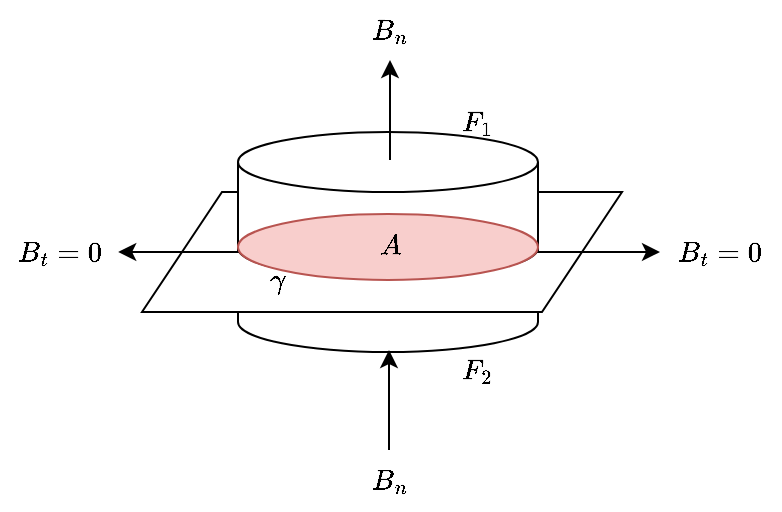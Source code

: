 <mxfile version="20.0.1" type="device"><diagram id="2mDVtJ0IHy_zMzHDAHUP" name="Page-1"><mxGraphModel dx="1002" dy="1967" grid="1" gridSize="10" guides="1" tooltips="1" connect="1" arrows="1" fold="1" page="1" pageScale="1" pageWidth="827" pageHeight="1169" math="1" shadow="0"><root><mxCell id="0"/><mxCell id="1" parent="0"/><mxCell id="AZTJTxp9n3SogX8olT4_-6" value="" style="shape=parallelogram;perimeter=parallelogramPerimeter;whiteSpace=wrap;html=1;fixedSize=1;" vertex="1" parent="1"><mxGeometry x="201" y="90" width="220" height="30" as="geometry"/></mxCell><mxCell id="AZTJTxp9n3SogX8olT4_-8" value="" style="shape=cylinder3;whiteSpace=wrap;html=1;boundedLbl=1;backgroundOutline=1;size=15;" vertex="1" parent="1"><mxGeometry x="229" y="100" width="150" height="70" as="geometry"/></mxCell><mxCell id="AZTJTxp9n3SogX8olT4_-10" value="" style="shape=parallelogram;perimeter=parallelogramPerimeter;whiteSpace=wrap;html=1;fixedSize=1;" vertex="1" parent="1"><mxGeometry x="181" y="120" width="220" height="30" as="geometry"/></mxCell><mxCell id="AZTJTxp9n3SogX8olT4_-4" value="" style="shape=cylinder3;whiteSpace=wrap;html=1;boundedLbl=1;backgroundOutline=1;size=15;" vertex="1" parent="1"><mxGeometry x="229" y="60" width="150" height="73" as="geometry"/></mxCell><mxCell id="AZTJTxp9n3SogX8olT4_-11" value="" style="endArrow=classic;html=1;rounded=0;" edge="1" parent="1"><mxGeometry width="50" height="50" relative="1" as="geometry"><mxPoint x="304.5" y="219" as="sourcePoint"/><mxPoint x="304.5" y="169" as="targetPoint"/></mxGeometry></mxCell><mxCell id="AZTJTxp9n3SogX8olT4_-13" value="" style="endArrow=classic;html=1;rounded=0;" edge="1" parent="1"><mxGeometry width="50" height="50" relative="1" as="geometry"><mxPoint x="305" y="74" as="sourcePoint"/><mxPoint x="305" y="24" as="targetPoint"/></mxGeometry></mxCell><mxCell id="AZTJTxp9n3SogX8olT4_-14" value="" style="endArrow=classic;html=1;rounded=0;exitX=0.905;exitY=0.033;exitDx=0;exitDy=0;exitPerimeter=0;" edge="1" parent="1"><mxGeometry width="50" height="50" relative="1" as="geometry"><mxPoint x="380.1" y="119.99" as="sourcePoint"/><mxPoint x="440" y="120" as="targetPoint"/></mxGeometry></mxCell><mxCell id="AZTJTxp9n3SogX8olT4_-16" value="" style="endArrow=none;html=1;rounded=0;exitX=0.905;exitY=0.033;exitDx=0;exitDy=0;exitPerimeter=0;endFill=0;startArrow=classic;startFill=1;" edge="1" parent="1"><mxGeometry width="50" height="50" relative="1" as="geometry"><mxPoint x="169.1" y="120.0" as="sourcePoint"/><mxPoint x="229" y="120.01" as="targetPoint"/></mxGeometry></mxCell><mxCell id="AZTJTxp9n3SogX8olT4_-17" value="$$B_n$$" style="text;html=1;strokeColor=none;fillColor=none;align=center;verticalAlign=middle;whiteSpace=wrap;rounded=0;" vertex="1" parent="1"><mxGeometry x="275" y="219" width="60" height="30" as="geometry"/></mxCell><mxCell id="AZTJTxp9n3SogX8olT4_-18" value="$$B_n$$" style="text;html=1;strokeColor=none;fillColor=none;align=center;verticalAlign=middle;whiteSpace=wrap;rounded=0;" vertex="1" parent="1"><mxGeometry x="275" y="-6" width="60" height="30" as="geometry"/></mxCell><mxCell id="AZTJTxp9n3SogX8olT4_-19" value="$$B_t=0$$" style="text;html=1;strokeColor=none;fillColor=none;align=center;verticalAlign=middle;whiteSpace=wrap;rounded=0;" vertex="1" parent="1"><mxGeometry x="440" y="105" width="60" height="30" as="geometry"/></mxCell><mxCell id="AZTJTxp9n3SogX8olT4_-20" value="$$B_t=0$$" style="text;html=1;strokeColor=none;fillColor=none;align=center;verticalAlign=middle;whiteSpace=wrap;rounded=0;" vertex="1" parent="1"><mxGeometry x="110" y="105" width="60" height="30" as="geometry"/></mxCell><mxCell id="AZTJTxp9n3SogX8olT4_-22" value="" style="ellipse;whiteSpace=wrap;html=1;fillColor=#f8cecc;strokeColor=#b85450;" vertex="1" parent="1"><mxGeometry x="229" y="101" width="150" height="33" as="geometry"/></mxCell><mxCell id="AZTJTxp9n3SogX8olT4_-23" value="$$A$$" style="text;html=1;strokeColor=none;fillColor=none;align=center;verticalAlign=middle;whiteSpace=wrap;rounded=0;" vertex="1" parent="1"><mxGeometry x="275" y="102" width="60" height="30" as="geometry"/></mxCell><mxCell id="AZTJTxp9n3SogX8olT4_-24" value="$$F_1$$" style="text;html=1;strokeColor=none;fillColor=none;align=center;verticalAlign=middle;whiteSpace=wrap;rounded=0;" vertex="1" parent="1"><mxGeometry x="319" y="40" width="60" height="30" as="geometry"/></mxCell><mxCell id="AZTJTxp9n3SogX8olT4_-25" value="$$F_2$$" style="text;html=1;strokeColor=none;fillColor=none;align=center;verticalAlign=middle;whiteSpace=wrap;rounded=0;" vertex="1" parent="1"><mxGeometry x="319" y="164" width="60" height="30" as="geometry"/></mxCell><mxCell id="AZTJTxp9n3SogX8olT4_-26" value="$$\gamma$$" style="text;html=1;strokeColor=none;fillColor=none;align=center;verticalAlign=middle;whiteSpace=wrap;rounded=0;" vertex="1" parent="1"><mxGeometry x="219" y="119" width="60" height="30" as="geometry"/></mxCell></root></mxGraphModel></diagram></mxfile>